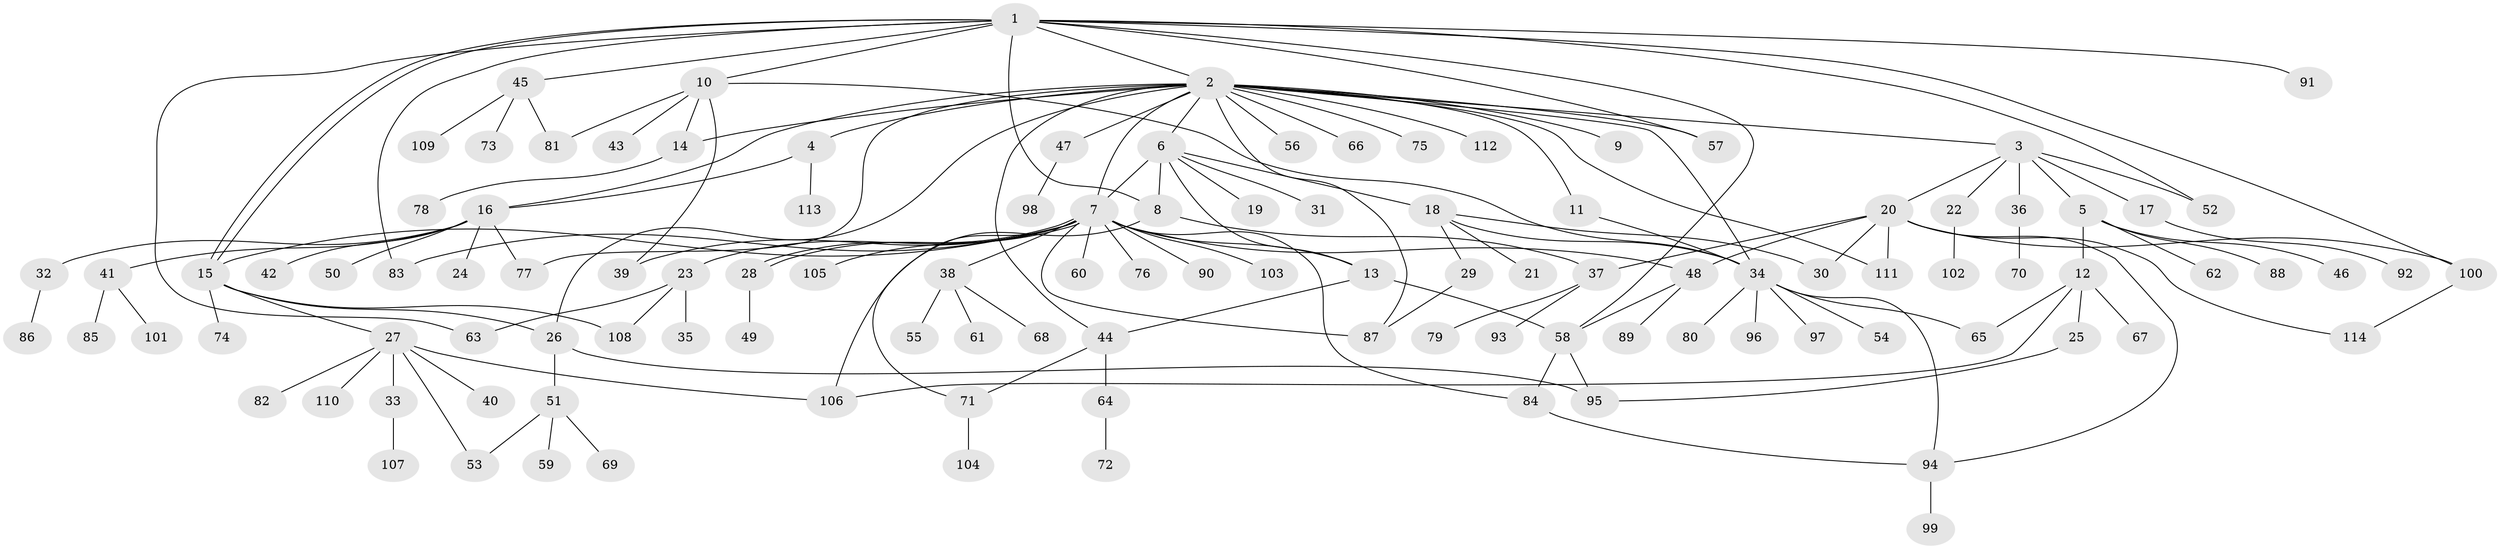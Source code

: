 // coarse degree distribution, {13: 0.011764705882352941, 19: 0.011764705882352941, 7: 0.03529411764705882, 4: 0.07058823529411765, 8: 0.011764705882352941, 18: 0.011764705882352941, 5: 0.03529411764705882, 1: 0.5176470588235295, 6: 0.047058823529411764, 9: 0.011764705882352941, 2: 0.17647058823529413, 3: 0.058823529411764705}
// Generated by graph-tools (version 1.1) at 2025/51/02/27/25 19:51:54]
// undirected, 114 vertices, 154 edges
graph export_dot {
graph [start="1"]
  node [color=gray90,style=filled];
  1;
  2;
  3;
  4;
  5;
  6;
  7;
  8;
  9;
  10;
  11;
  12;
  13;
  14;
  15;
  16;
  17;
  18;
  19;
  20;
  21;
  22;
  23;
  24;
  25;
  26;
  27;
  28;
  29;
  30;
  31;
  32;
  33;
  34;
  35;
  36;
  37;
  38;
  39;
  40;
  41;
  42;
  43;
  44;
  45;
  46;
  47;
  48;
  49;
  50;
  51;
  52;
  53;
  54;
  55;
  56;
  57;
  58;
  59;
  60;
  61;
  62;
  63;
  64;
  65;
  66;
  67;
  68;
  69;
  70;
  71;
  72;
  73;
  74;
  75;
  76;
  77;
  78;
  79;
  80;
  81;
  82;
  83;
  84;
  85;
  86;
  87;
  88;
  89;
  90;
  91;
  92;
  93;
  94;
  95;
  96;
  97;
  98;
  99;
  100;
  101;
  102;
  103;
  104;
  105;
  106;
  107;
  108;
  109;
  110;
  111;
  112;
  113;
  114;
  1 -- 2;
  1 -- 8;
  1 -- 10;
  1 -- 15;
  1 -- 15;
  1 -- 45;
  1 -- 52;
  1 -- 57;
  1 -- 58;
  1 -- 63;
  1 -- 83;
  1 -- 91;
  1 -- 100;
  2 -- 3;
  2 -- 4;
  2 -- 6;
  2 -- 7;
  2 -- 9;
  2 -- 11;
  2 -- 14;
  2 -- 16;
  2 -- 26;
  2 -- 34;
  2 -- 44;
  2 -- 47;
  2 -- 56;
  2 -- 57;
  2 -- 66;
  2 -- 75;
  2 -- 77;
  2 -- 87;
  2 -- 111;
  2 -- 112;
  3 -- 5;
  3 -- 17;
  3 -- 20;
  3 -- 22;
  3 -- 36;
  3 -- 52;
  4 -- 16;
  4 -- 113;
  5 -- 12;
  5 -- 46;
  5 -- 62;
  5 -- 88;
  6 -- 7;
  6 -- 8;
  6 -- 13;
  6 -- 18;
  6 -- 19;
  6 -- 31;
  7 -- 13;
  7 -- 15;
  7 -- 23;
  7 -- 28;
  7 -- 28;
  7 -- 38;
  7 -- 39;
  7 -- 48;
  7 -- 60;
  7 -- 71;
  7 -- 76;
  7 -- 83;
  7 -- 84;
  7 -- 87;
  7 -- 90;
  7 -- 103;
  7 -- 105;
  8 -- 37;
  8 -- 106;
  10 -- 14;
  10 -- 34;
  10 -- 39;
  10 -- 43;
  10 -- 81;
  11 -- 34;
  12 -- 25;
  12 -- 65;
  12 -- 67;
  12 -- 106;
  13 -- 44;
  13 -- 58;
  14 -- 78;
  15 -- 26;
  15 -- 27;
  15 -- 74;
  15 -- 108;
  16 -- 24;
  16 -- 32;
  16 -- 41;
  16 -- 42;
  16 -- 50;
  16 -- 77;
  17 -- 92;
  18 -- 21;
  18 -- 29;
  18 -- 30;
  18 -- 34;
  20 -- 30;
  20 -- 37;
  20 -- 48;
  20 -- 94;
  20 -- 100;
  20 -- 111;
  20 -- 114;
  22 -- 102;
  23 -- 35;
  23 -- 63;
  23 -- 108;
  25 -- 95;
  26 -- 51;
  26 -- 95;
  27 -- 33;
  27 -- 40;
  27 -- 53;
  27 -- 82;
  27 -- 106;
  27 -- 110;
  28 -- 49;
  29 -- 87;
  32 -- 86;
  33 -- 107;
  34 -- 54;
  34 -- 65;
  34 -- 80;
  34 -- 94;
  34 -- 96;
  34 -- 97;
  36 -- 70;
  37 -- 79;
  37 -- 93;
  38 -- 55;
  38 -- 61;
  38 -- 68;
  41 -- 85;
  41 -- 101;
  44 -- 64;
  44 -- 71;
  45 -- 73;
  45 -- 81;
  45 -- 109;
  47 -- 98;
  48 -- 58;
  48 -- 89;
  51 -- 53;
  51 -- 59;
  51 -- 69;
  58 -- 84;
  58 -- 95;
  64 -- 72;
  71 -- 104;
  84 -- 94;
  94 -- 99;
  100 -- 114;
}
